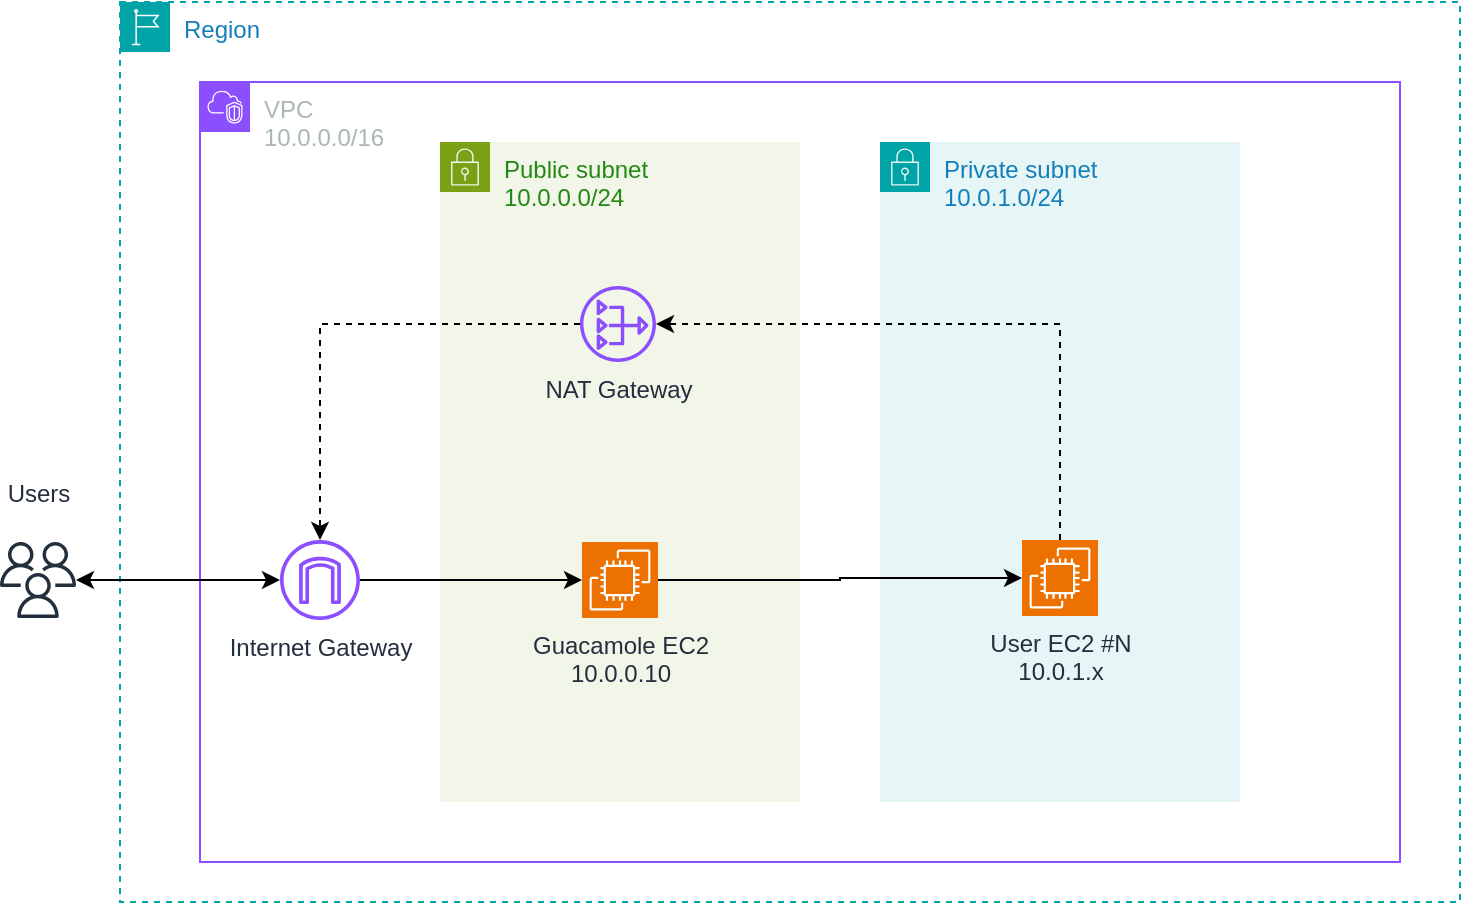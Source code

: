 <mxfile version="27.1.3">
  <diagram id="jc3j9y7dXNsbAhvHKm1Y" name="AWS Lab Topology">
    <mxGraphModel dx="399" dy="742" grid="1" gridSize="10" guides="1" tooltips="1" connect="1" arrows="1" fold="1" page="1" pageScale="1" pageWidth="827" pageHeight="1169" math="0" shadow="0">
      <root>
        <mxCell id="0" />
        <mxCell id="1" parent="0" />
        <mxCell id="pv6UNuCFkcfjKkFN37WT-41" value="&lt;div&gt;VPC&lt;/div&gt;10.0.0.0/16" style="points=[[0,0],[0.25,0],[0.5,0],[0.75,0],[1,0],[1,0.25],[1,0.5],[1,0.75],[1,1],[0.75,1],[0.5,1],[0.25,1],[0,1],[0,0.75],[0,0.5],[0,0.25]];outlineConnect=0;gradientColor=none;html=1;whiteSpace=wrap;fontSize=12;fontStyle=0;container=1;pointerEvents=0;collapsible=0;recursiveResize=0;shape=mxgraph.aws4.group;grIcon=mxgraph.aws4.group_vpc2;strokeColor=#8C4FFF;fillColor=none;verticalAlign=top;align=left;spacingLeft=30;fontColor=#AAB7B8;dashed=0;" vertex="1" parent="1">
          <mxGeometry x="950" y="240" width="600" height="390" as="geometry" />
        </mxCell>
        <mxCell id="pv6UNuCFkcfjKkFN37WT-53" value="Region" style="points=[[0,0],[0.25,0],[0.5,0],[0.75,0],[1,0],[1,0.25],[1,0.5],[1,0.75],[1,1],[0.75,1],[0.5,1],[0.25,1],[0,1],[0,0.75],[0,0.5],[0,0.25]];outlineConnect=0;gradientColor=none;html=1;whiteSpace=wrap;fontSize=12;fontStyle=0;container=1;pointerEvents=0;collapsible=0;recursiveResize=0;shape=mxgraph.aws4.group;grIcon=mxgraph.aws4.group_region;strokeColor=#00A4A6;fillColor=none;verticalAlign=top;align=left;spacingLeft=30;fontColor=#147EBA;dashed=1;" vertex="1" parent="1">
          <mxGeometry x="910" y="200" width="670" height="450" as="geometry" />
        </mxCell>
        <mxCell id="pv6UNuCFkcfjKkFN37WT-37" value="Internet Gateway" style="sketch=0;outlineConnect=0;fontColor=#232F3E;gradientColor=none;fillColor=#8C4FFF;strokeColor=none;dashed=0;verticalLabelPosition=bottom;verticalAlign=top;align=center;html=1;fontSize=12;fontStyle=0;aspect=fixed;pointerEvents=1;shape=mxgraph.aws4.internet_gateway;labelBackgroundColor=default;labelPosition=center;" vertex="1" parent="pv6UNuCFkcfjKkFN37WT-53">
          <mxGeometry x="80" y="269" width="40" height="40" as="geometry" />
        </mxCell>
        <mxCell id="pv6UNuCFkcfjKkFN37WT-42" value="&lt;div&gt;Public subnet&lt;/div&gt;&lt;div&gt;10.0.0.0/24&lt;/div&gt;" style="points=[[0,0],[0.25,0],[0.5,0],[0.75,0],[1,0],[1,0.25],[1,0.5],[1,0.75],[1,1],[0.75,1],[0.5,1],[0.25,1],[0,1],[0,0.75],[0,0.5],[0,0.25]];outlineConnect=0;gradientColor=none;html=1;whiteSpace=wrap;fontSize=12;fontStyle=0;container=1;pointerEvents=0;collapsible=0;recursiveResize=0;shape=mxgraph.aws4.group;grIcon=mxgraph.aws4.group_security_group;grStroke=0;strokeColor=#7AA116;fillColor=#F2F6E8;verticalAlign=top;align=left;spacingLeft=30;fontColor=#248814;dashed=0;" vertex="1" parent="pv6UNuCFkcfjKkFN37WT-53">
          <mxGeometry x="160" y="70" width="180" height="330" as="geometry" />
        </mxCell>
        <mxCell id="pv6UNuCFkcfjKkFN37WT-38" value="NAT Gateway" style="sketch=0;outlineConnect=0;fontColor=#232F3E;gradientColor=none;fillColor=#8C4FFF;strokeColor=none;dashed=0;verticalLabelPosition=bottom;verticalAlign=top;align=center;html=1;fontSize=12;fontStyle=0;aspect=fixed;pointerEvents=1;shape=mxgraph.aws4.nat_gateway;" vertex="1" parent="pv6UNuCFkcfjKkFN37WT-42">
          <mxGeometry x="70" y="72" width="38" height="38" as="geometry" />
        </mxCell>
        <mxCell id="pv6UNuCFkcfjKkFN37WT-36" value="&lt;div&gt;Guacamole EC2&lt;/div&gt;&lt;div&gt;10.0.0.10&lt;/div&gt;" style="sketch=0;points=[[0,0,0],[0.25,0,0],[0.5,0,0],[0.75,0,0],[1,0,0],[0,1,0],[0.25,1,0],[0.5,1,0],[0.75,1,0],[1,1,0],[0,0.25,0],[0,0.5,0],[0,0.75,0],[1,0.25,0],[1,0.5,0],[1,0.75,0]];outlineConnect=0;fontColor=#232F3E;fillColor=#ED7100;strokeColor=#ffffff;dashed=0;verticalLabelPosition=bottom;verticalAlign=top;align=center;html=1;fontSize=12;fontStyle=0;aspect=fixed;shape=mxgraph.aws4.resourceIcon;resIcon=mxgraph.aws4.ec2;" vertex="1" parent="pv6UNuCFkcfjKkFN37WT-42">
          <mxGeometry x="71" y="200" width="38" height="38" as="geometry" />
        </mxCell>
        <mxCell id="pv6UNuCFkcfjKkFN37WT-59" style="edgeStyle=orthogonalEdgeStyle;rounded=0;orthogonalLoop=1;jettySize=auto;html=1;" edge="1" parent="pv6UNuCFkcfjKkFN37WT-53" source="pv6UNuCFkcfjKkFN37WT-37" target="pv6UNuCFkcfjKkFN37WT-36">
          <mxGeometry relative="1" as="geometry" />
        </mxCell>
        <mxCell id="pv6UNuCFkcfjKkFN37WT-43" value="&lt;div&gt;Private subnet&lt;/div&gt;&lt;div&gt;10.0.1.0/24&lt;/div&gt;" style="points=[[0,0],[0.25,0],[0.5,0],[0.75,0],[1,0],[1,0.25],[1,0.5],[1,0.75],[1,1],[0.75,1],[0.5,1],[0.25,1],[0,1],[0,0.75],[0,0.5],[0,0.25]];outlineConnect=0;gradientColor=none;html=1;whiteSpace=wrap;fontSize=12;fontStyle=0;container=1;pointerEvents=0;collapsible=0;recursiveResize=0;shape=mxgraph.aws4.group;grIcon=mxgraph.aws4.group_security_group;grStroke=0;strokeColor=#00A4A6;fillColor=#E6F6F7;verticalAlign=top;align=left;spacingLeft=30;fontColor=#147EBA;dashed=0;" vertex="1" parent="pv6UNuCFkcfjKkFN37WT-53">
          <mxGeometry x="380" y="70" width="180" height="330" as="geometry" />
        </mxCell>
        <mxCell id="pv6UNuCFkcfjKkFN37WT-44" value="&lt;div&gt;User EC2 #N&lt;/div&gt;&lt;div&gt;10.0.1.x&lt;/div&gt;" style="sketch=0;points=[[0,0,0],[0.25,0,0],[0.5,0,0],[0.75,0,0],[1,0,0],[0,1,0],[0.25,1,0],[0.5,1,0],[0.75,1,0],[1,1,0],[0,0.25,0],[0,0.5,0],[0,0.75,0],[1,0.25,0],[1,0.5,0],[1,0.75,0]];outlineConnect=0;fontColor=#232F3E;fillColor=#ED7100;strokeColor=#ffffff;dashed=0;verticalLabelPosition=bottom;verticalAlign=top;align=center;html=1;fontSize=12;fontStyle=0;aspect=fixed;shape=mxgraph.aws4.resourceIcon;resIcon=mxgraph.aws4.ec2;labelPosition=center;" vertex="1" parent="pv6UNuCFkcfjKkFN37WT-43">
          <mxGeometry x="71" y="199" width="38" height="38" as="geometry" />
        </mxCell>
        <mxCell id="pv6UNuCFkcfjKkFN37WT-61" style="edgeStyle=orthogonalEdgeStyle;rounded=0;orthogonalLoop=1;jettySize=auto;html=1;dashed=1;" edge="1" parent="pv6UNuCFkcfjKkFN37WT-53" source="pv6UNuCFkcfjKkFN37WT-44" target="pv6UNuCFkcfjKkFN37WT-38">
          <mxGeometry relative="1" as="geometry">
            <Array as="points">
              <mxPoint x="470" y="161" />
            </Array>
          </mxGeometry>
        </mxCell>
        <mxCell id="pv6UNuCFkcfjKkFN37WT-62" style="edgeStyle=orthogonalEdgeStyle;rounded=0;orthogonalLoop=1;jettySize=auto;html=1;dashed=1;" edge="1" parent="pv6UNuCFkcfjKkFN37WT-53" source="pv6UNuCFkcfjKkFN37WT-38" target="pv6UNuCFkcfjKkFN37WT-37">
          <mxGeometry relative="1" as="geometry" />
        </mxCell>
        <mxCell id="pv6UNuCFkcfjKkFN37WT-64" style="edgeStyle=orthogonalEdgeStyle;rounded=0;orthogonalLoop=1;jettySize=auto;html=1;" edge="1" parent="pv6UNuCFkcfjKkFN37WT-53" source="pv6UNuCFkcfjKkFN37WT-36" target="pv6UNuCFkcfjKkFN37WT-44">
          <mxGeometry relative="1" as="geometry" />
        </mxCell>
        <mxCell id="pv6UNuCFkcfjKkFN37WT-63" style="edgeStyle=orthogonalEdgeStyle;rounded=0;orthogonalLoop=1;jettySize=auto;html=1;startArrow=classic;startFill=1;" edge="1" parent="1" source="pv6UNuCFkcfjKkFN37WT-54" target="pv6UNuCFkcfjKkFN37WT-37">
          <mxGeometry relative="1" as="geometry" />
        </mxCell>
        <mxCell id="pv6UNuCFkcfjKkFN37WT-54" value="&lt;div&gt;Users&lt;/div&gt;&lt;div&gt;&lt;br&gt;&lt;/div&gt;" style="sketch=0;outlineConnect=0;fontColor=#232F3E;gradientColor=none;fillColor=#232F3D;strokeColor=none;dashed=0;verticalLabelPosition=top;verticalAlign=bottom;align=center;html=1;fontSize=12;fontStyle=0;aspect=fixed;pointerEvents=1;shape=mxgraph.aws4.users;labelPosition=center;" vertex="1" parent="1">
          <mxGeometry x="850" y="470" width="38" height="38" as="geometry" />
        </mxCell>
      </root>
    </mxGraphModel>
  </diagram>
</mxfile>
